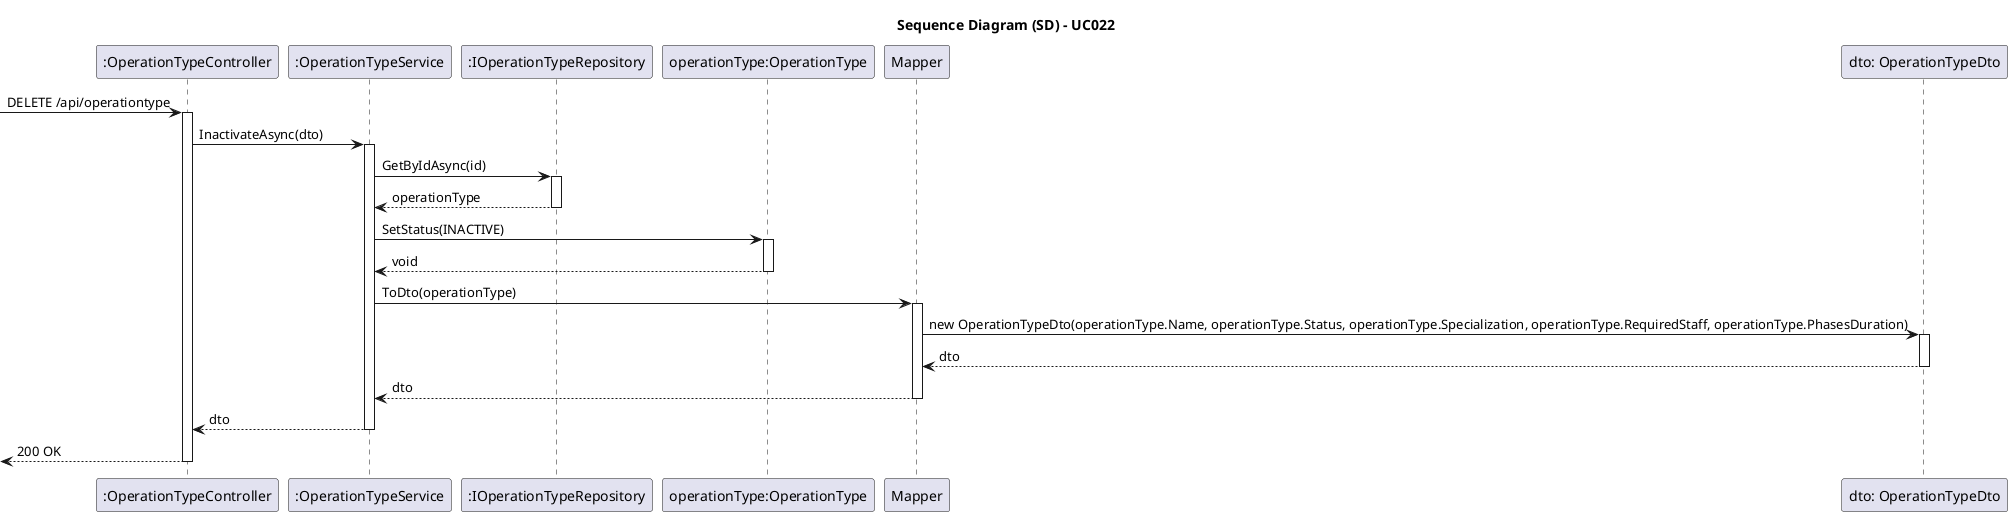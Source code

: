 @startuml uc022-sequence-diagram

skinparam packageStyle rectangle
skinparam shadowing false
skinparam linetype polyline
skinparam classAttributeIconSize 0

title Sequence Diagram (SD) - UC022

participant ":OperationTypeController" as Controller
participant ":OperationTypeService" as Service
participant ":IOperationTypeRepository" as IRepo
participant "operationType:OperationType" as Domain
participant "Mapper" as Mapper
participant "dto: OperationTypeDto" as Dto

-> Controller: DELETE /api/operationtype

activate Controller

    Controller -> Service: InactivateAsync(dto)

    activate Service

        Service -> IRepo: GetByIdAsync(id)

        activate IRepo

            IRepo --> Service: operationType

        deactivate IRepo

        Service -> Domain: SetStatus(INACTIVE)
        
        activate Domain

            Domain --> Service: void

        deactivate Domain

        Service -> Mapper: ToDto(operationType)

        activate Mapper

            Mapper -> Dto: new OperationTypeDto(operationType.Name, operationType.Status, operationType.Specialization, operationType.RequiredStaff, operationType.PhasesDuration)

            activate Dto

                Dto --> Mapper: dto

            deactivate Dto

            Mapper --> Service: dto

        deactivate Mapper

        Service --> Controller: dto

    deactivate Service

    <-- Controller: 200 OK

deactivate Controller

@enduml
